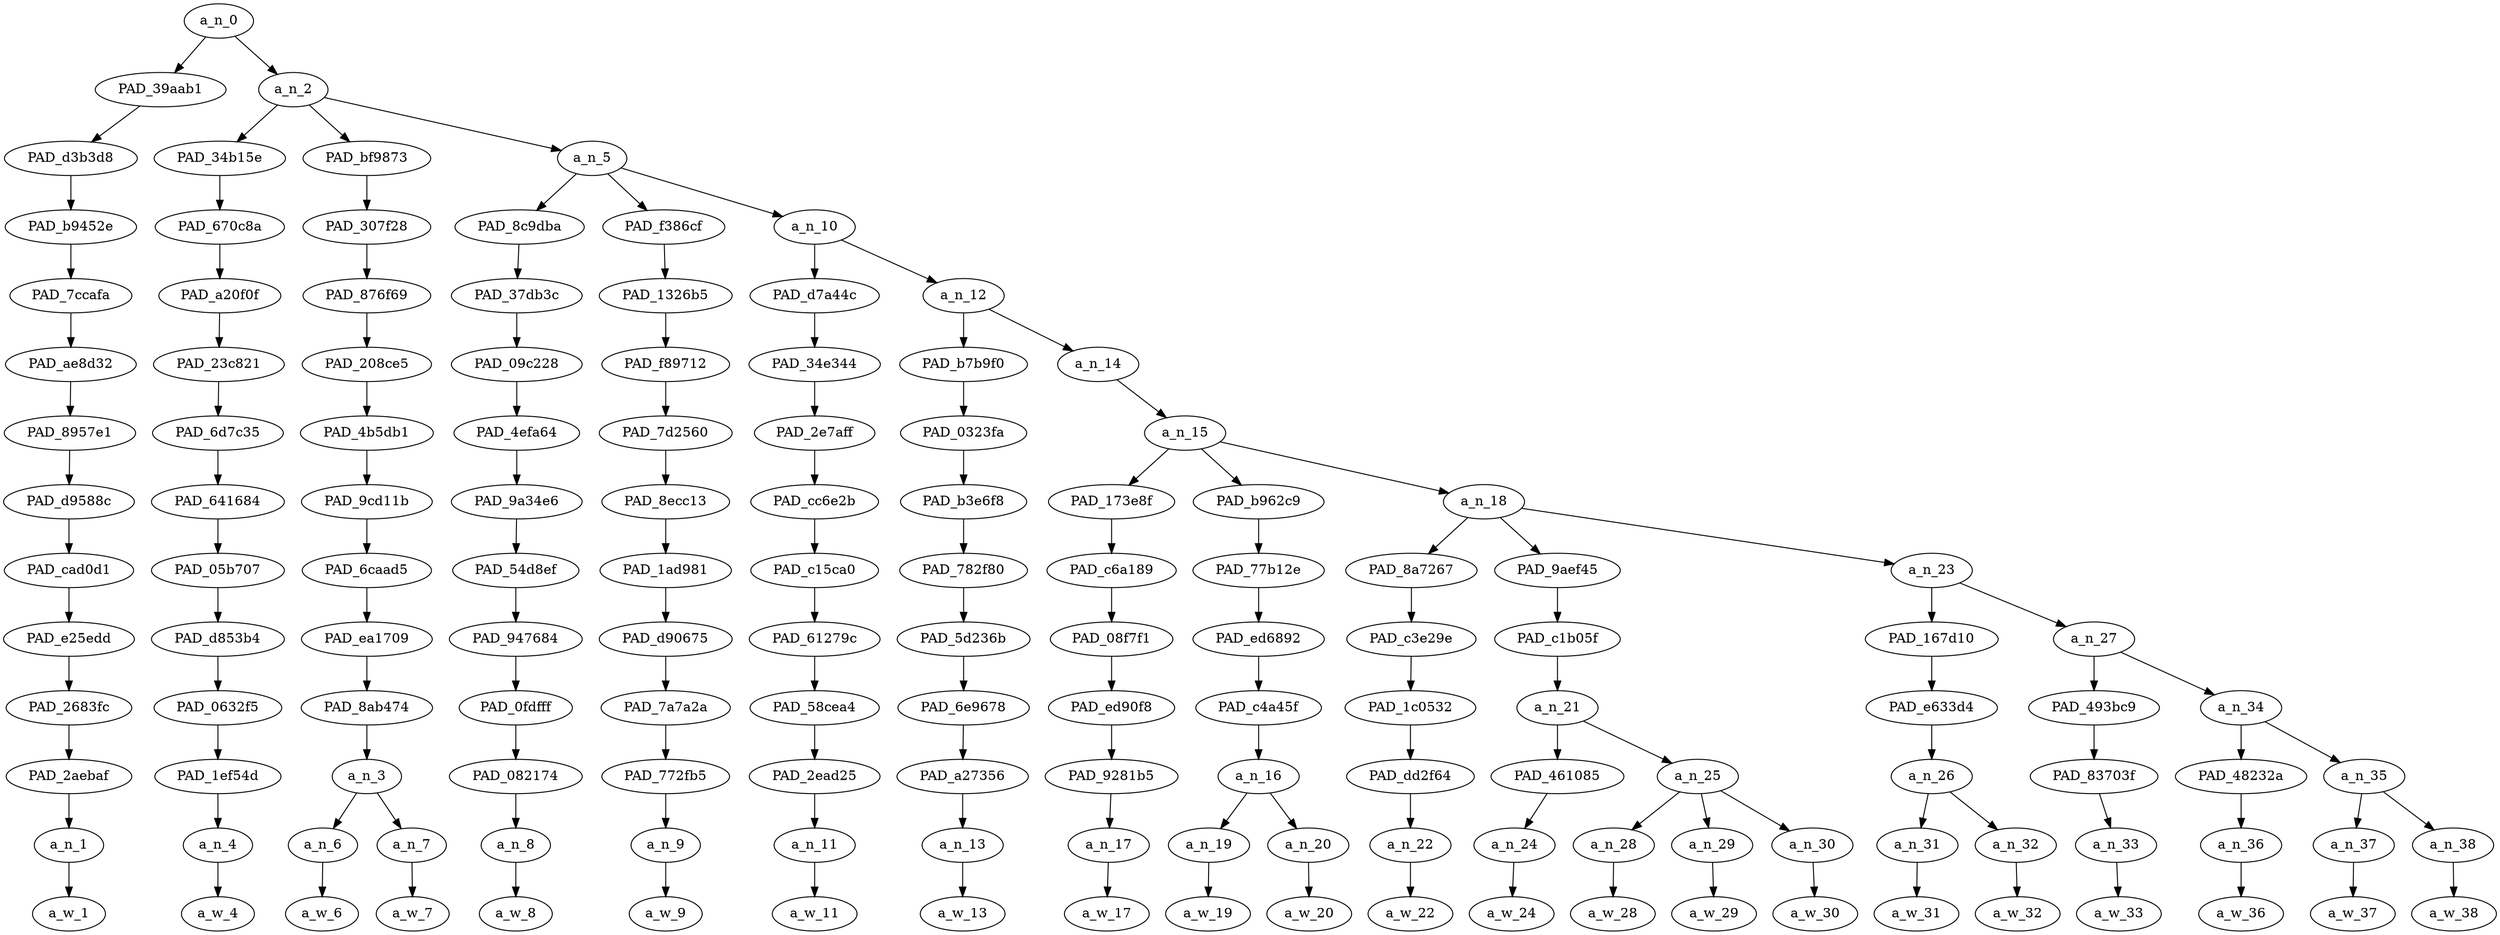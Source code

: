 strict digraph "" {
	a_n_0	[div_dir=1,
		index=0,
		level=13,
		pos="1.6686921296296298,13!",
		text_span="[0, 1, 2, 3, 4, 5, 6, 7, 8, 9, 10, 11, 12, 13, 14, 15, 16, 17, 18, 19, 20, 21]",
		value=0.99999998];
	PAD_39aab1	[div_dir=1,
		index=0,
		level=12,
		pos="0.0,12!",
		text_span="[0]",
		value=0.04140349];
	a_n_0 -> PAD_39aab1;
	a_n_2	[div_dir=1,
		index=1,
		level=12,
		pos="3.3373842592592595,12!",
		text_span="[1, 2, 3, 4, 5, 6, 7, 8, 9, 10, 11, 12, 13, 14, 15, 16, 17, 18, 19, 20, 21]",
		value=0.95779778];
	a_n_0 -> a_n_2;
	PAD_d3b3d8	[div_dir=1,
		index=0,
		level=11,
		pos="0.0,11!",
		text_span="[0]",
		value=0.04140349];
	PAD_39aab1 -> PAD_d3b3d8;
	PAD_b9452e	[div_dir=1,
		index=0,
		level=10,
		pos="0.0,10!",
		text_span="[0]",
		value=0.04140349];
	PAD_d3b3d8 -> PAD_b9452e;
	PAD_7ccafa	[div_dir=1,
		index=0,
		level=9,
		pos="0.0,9!",
		text_span="[0]",
		value=0.04140349];
	PAD_b9452e -> PAD_7ccafa;
	PAD_ae8d32	[div_dir=1,
		index=0,
		level=8,
		pos="0.0,8!",
		text_span="[0]",
		value=0.04140349];
	PAD_7ccafa -> PAD_ae8d32;
	PAD_8957e1	[div_dir=1,
		index=0,
		level=7,
		pos="0.0,7!",
		text_span="[0]",
		value=0.04140349];
	PAD_ae8d32 -> PAD_8957e1;
	PAD_d9588c	[div_dir=1,
		index=0,
		level=6,
		pos="0.0,6!",
		text_span="[0]",
		value=0.04140349];
	PAD_8957e1 -> PAD_d9588c;
	PAD_cad0d1	[div_dir=1,
		index=0,
		level=5,
		pos="0.0,5!",
		text_span="[0]",
		value=0.04140349];
	PAD_d9588c -> PAD_cad0d1;
	PAD_e25edd	[div_dir=1,
		index=0,
		level=4,
		pos="0.0,4!",
		text_span="[0]",
		value=0.04140349];
	PAD_cad0d1 -> PAD_e25edd;
	PAD_2683fc	[div_dir=1,
		index=0,
		level=3,
		pos="0.0,3!",
		text_span="[0]",
		value=0.04140349];
	PAD_e25edd -> PAD_2683fc;
	PAD_2aebaf	[div_dir=1,
		index=0,
		level=2,
		pos="0.0,2!",
		text_span="[0]",
		value=0.04140349];
	PAD_2683fc -> PAD_2aebaf;
	a_n_1	[div_dir=1,
		index=0,
		level=1,
		pos="0.0,1!",
		text_span="[0]",
		value=0.04140349];
	PAD_2aebaf -> a_n_1;
	a_w_1	[div_dir=0,
		index=0,
		level=0,
		pos="0,0!",
		text_span="[0]",
		value=you];
	a_n_1 -> a_w_1;
	PAD_34b15e	[div_dir=1,
		index=2,
		level=11,
		pos="3.0,11!",
		text_span="[3]",
		value=0.02334731];
	a_n_2 -> PAD_34b15e;
	PAD_bf9873	[div_dir=1,
		index=1,
		level=11,
		pos="1.5,11!",
		text_span="[1, 2]",
		value=0.11504333];
	a_n_2 -> PAD_bf9873;
	a_n_5	[div_dir=1,
		index=3,
		level=11,
		pos="5.512152777777779,11!",
		text_span="[4, 5, 6, 7, 8, 9, 10, 11, 12, 13, 14, 15, 16, 17, 18, 19, 20, 21]",
		value=0.81865785];
	a_n_2 -> a_n_5;
	PAD_670c8a	[div_dir=1,
		index=2,
		level=10,
		pos="3.0,10!",
		text_span="[3]",
		value=0.02334731];
	PAD_34b15e -> PAD_670c8a;
	PAD_a20f0f	[div_dir=1,
		index=2,
		level=9,
		pos="3.0,9!",
		text_span="[3]",
		value=0.02334731];
	PAD_670c8a -> PAD_a20f0f;
	PAD_23c821	[div_dir=1,
		index=2,
		level=8,
		pos="3.0,8!",
		text_span="[3]",
		value=0.02334731];
	PAD_a20f0f -> PAD_23c821;
	PAD_6d7c35	[div_dir=1,
		index=2,
		level=7,
		pos="3.0,7!",
		text_span="[3]",
		value=0.02334731];
	PAD_23c821 -> PAD_6d7c35;
	PAD_641684	[div_dir=1,
		index=2,
		level=6,
		pos="3.0,6!",
		text_span="[3]",
		value=0.02334731];
	PAD_6d7c35 -> PAD_641684;
	PAD_05b707	[div_dir=1,
		index=2,
		level=5,
		pos="3.0,5!",
		text_span="[3]",
		value=0.02334731];
	PAD_641684 -> PAD_05b707;
	PAD_d853b4	[div_dir=1,
		index=2,
		level=4,
		pos="3.0,4!",
		text_span="[3]",
		value=0.02334731];
	PAD_05b707 -> PAD_d853b4;
	PAD_0632f5	[div_dir=1,
		index=2,
		level=3,
		pos="3.0,3!",
		text_span="[3]",
		value=0.02334731];
	PAD_d853b4 -> PAD_0632f5;
	PAD_1ef54d	[div_dir=1,
		index=2,
		level=2,
		pos="3.0,2!",
		text_span="[3]",
		value=0.02334731];
	PAD_0632f5 -> PAD_1ef54d;
	a_n_4	[div_dir=1,
		index=3,
		level=1,
		pos="3.0,1!",
		text_span="[3]",
		value=0.02334731];
	PAD_1ef54d -> a_n_4;
	a_w_4	[div_dir=0,
		index=3,
		level=0,
		pos="3,0!",
		text_span="[3]",
		value=and];
	a_n_4 -> a_w_4;
	PAD_307f28	[div_dir=1,
		index=1,
		level=10,
		pos="1.5,10!",
		text_span="[1, 2]",
		value=0.11504333];
	PAD_bf9873 -> PAD_307f28;
	PAD_876f69	[div_dir=1,
		index=1,
		level=9,
		pos="1.5,9!",
		text_span="[1, 2]",
		value=0.11504333];
	PAD_307f28 -> PAD_876f69;
	PAD_208ce5	[div_dir=1,
		index=1,
		level=8,
		pos="1.5,8!",
		text_span="[1, 2]",
		value=0.11504333];
	PAD_876f69 -> PAD_208ce5;
	PAD_4b5db1	[div_dir=1,
		index=1,
		level=7,
		pos="1.5,7!",
		text_span="[1, 2]",
		value=0.11504333];
	PAD_208ce5 -> PAD_4b5db1;
	PAD_9cd11b	[div_dir=1,
		index=1,
		level=6,
		pos="1.5,6!",
		text_span="[1, 2]",
		value=0.11504333];
	PAD_4b5db1 -> PAD_9cd11b;
	PAD_6caad5	[div_dir=1,
		index=1,
		level=5,
		pos="1.5,5!",
		text_span="[1, 2]",
		value=0.11504333];
	PAD_9cd11b -> PAD_6caad5;
	PAD_ea1709	[div_dir=1,
		index=1,
		level=4,
		pos="1.5,4!",
		text_span="[1, 2]",
		value=0.11504333];
	PAD_6caad5 -> PAD_ea1709;
	PAD_8ab474	[div_dir=1,
		index=1,
		level=3,
		pos="1.5,3!",
		text_span="[1, 2]",
		value=0.11504333];
	PAD_ea1709 -> PAD_8ab474;
	a_n_3	[div_dir=1,
		index=1,
		level=2,
		pos="1.5,2!",
		text_span="[1, 2]",
		value=0.11504333];
	PAD_8ab474 -> a_n_3;
	a_n_6	[div_dir=-1,
		index=1,
		level=1,
		pos="1.0,1!",
		text_span="[1]",
		value=0.03091701];
	a_n_3 -> a_n_6;
	a_n_7	[div_dir=1,
		index=2,
		level=1,
		pos="2.0,1!",
		text_span="[2]",
		value=0.08400898];
	a_n_3 -> a_n_7;
	a_w_6	[div_dir=0,
		index=1,
		level=0,
		pos="1,0!",
		text_span="[1]",
		value=are];
	a_n_6 -> a_w_6;
	a_w_7	[div_dir=0,
		index=2,
		level=0,
		pos="2,0!",
		text_span="[2]",
		value=retarded];
	a_n_7 -> a_w_7;
	PAD_8c9dba	[div_dir=1,
		index=3,
		level=10,
		pos="4.0,10!",
		text_span="[4]",
		value=0.02114112];
	a_n_5 -> PAD_8c9dba;
	PAD_f386cf	[div_dir=-1,
		index=4,
		level=10,
		pos="5.0,10!",
		text_span="[5]",
		value=0.01901709];
	a_n_5 -> PAD_f386cf;
	a_n_10	[div_dir=1,
		index=5,
		level=10,
		pos="7.536458333333334,10!",
		text_span="[6, 7, 8, 9, 10, 11, 12, 13, 14, 15, 16, 17, 18, 19, 20, 21]",
		value=0.77772135];
	a_n_5 -> a_n_10;
	PAD_37db3c	[div_dir=1,
		index=3,
		level=9,
		pos="4.0,9!",
		text_span="[4]",
		value=0.02114112];
	PAD_8c9dba -> PAD_37db3c;
	PAD_09c228	[div_dir=1,
		index=3,
		level=8,
		pos="4.0,8!",
		text_span="[4]",
		value=0.02114112];
	PAD_37db3c -> PAD_09c228;
	PAD_4efa64	[div_dir=1,
		index=3,
		level=7,
		pos="4.0,7!",
		text_span="[4]",
		value=0.02114112];
	PAD_09c228 -> PAD_4efa64;
	PAD_9a34e6	[div_dir=1,
		index=3,
		level=6,
		pos="4.0,6!",
		text_span="[4]",
		value=0.02114112];
	PAD_4efa64 -> PAD_9a34e6;
	PAD_54d8ef	[div_dir=1,
		index=3,
		level=5,
		pos="4.0,5!",
		text_span="[4]",
		value=0.02114112];
	PAD_9a34e6 -> PAD_54d8ef;
	PAD_947684	[div_dir=1,
		index=3,
		level=4,
		pos="4.0,4!",
		text_span="[4]",
		value=0.02114112];
	PAD_54d8ef -> PAD_947684;
	PAD_0fdfff	[div_dir=1,
		index=3,
		level=3,
		pos="4.0,3!",
		text_span="[4]",
		value=0.02114112];
	PAD_947684 -> PAD_0fdfff;
	PAD_082174	[div_dir=1,
		index=3,
		level=2,
		pos="4.0,2!",
		text_span="[4]",
		value=0.02114112];
	PAD_0fdfff -> PAD_082174;
	a_n_8	[div_dir=1,
		index=4,
		level=1,
		pos="4.0,1!",
		text_span="[4]",
		value=0.02114112];
	PAD_082174 -> a_n_8;
	a_w_8	[div_dir=0,
		index=4,
		level=0,
		pos="4,0!",
		text_span="[4]",
		value=do];
	a_n_8 -> a_w_8;
	PAD_1326b5	[div_dir=-1,
		index=4,
		level=9,
		pos="5.0,9!",
		text_span="[5]",
		value=0.01901709];
	PAD_f386cf -> PAD_1326b5;
	PAD_f89712	[div_dir=-1,
		index=4,
		level=8,
		pos="5.0,8!",
		text_span="[5]",
		value=0.01901709];
	PAD_1326b5 -> PAD_f89712;
	PAD_7d2560	[div_dir=-1,
		index=4,
		level=7,
		pos="5.0,7!",
		text_span="[5]",
		value=0.01901709];
	PAD_f89712 -> PAD_7d2560;
	PAD_8ecc13	[div_dir=-1,
		index=4,
		level=6,
		pos="5.0,6!",
		text_span="[5]",
		value=0.01901709];
	PAD_7d2560 -> PAD_8ecc13;
	PAD_1ad981	[div_dir=-1,
		index=4,
		level=5,
		pos="5.0,5!",
		text_span="[5]",
		value=0.01901709];
	PAD_8ecc13 -> PAD_1ad981;
	PAD_d90675	[div_dir=-1,
		index=4,
		level=4,
		pos="5.0,4!",
		text_span="[5]",
		value=0.01901709];
	PAD_1ad981 -> PAD_d90675;
	PAD_7a7a2a	[div_dir=-1,
		index=4,
		level=3,
		pos="5.0,3!",
		text_span="[5]",
		value=0.01901709];
	PAD_d90675 -> PAD_7a7a2a;
	PAD_772fb5	[div_dir=-1,
		index=4,
		level=2,
		pos="5.0,2!",
		text_span="[5]",
		value=0.01901709];
	PAD_7a7a2a -> PAD_772fb5;
	a_n_9	[div_dir=-1,
		index=5,
		level=1,
		pos="5.0,1!",
		text_span="[5]",
		value=0.01901709];
	PAD_772fb5 -> a_n_9;
	a_w_9	[div_dir=0,
		index=5,
		level=0,
		pos="5,0!",
		text_span="[5]",
		value=not];
	a_n_9 -> a_w_9;
	PAD_d7a44c	[div_dir=1,
		index=5,
		level=9,
		pos="6.0,9!",
		text_span="[6]",
		value=0.02341764];
	a_n_10 -> PAD_d7a44c;
	a_n_12	[div_dir=1,
		index=6,
		level=9,
		pos="9.072916666666668,9!",
		text_span="[7, 8, 9, 10, 11, 12, 13, 14, 15, 16, 17, 18, 19, 20, 21]",
		value=0.75350456];
	a_n_10 -> a_n_12;
	PAD_34e344	[div_dir=1,
		index=5,
		level=8,
		pos="6.0,8!",
		text_span="[6]",
		value=0.02341764];
	PAD_d7a44c -> PAD_34e344;
	PAD_2e7aff	[div_dir=1,
		index=5,
		level=7,
		pos="6.0,7!",
		text_span="[6]",
		value=0.02341764];
	PAD_34e344 -> PAD_2e7aff;
	PAD_cc6e2b	[div_dir=1,
		index=5,
		level=6,
		pos="6.0,6!",
		text_span="[6]",
		value=0.02341764];
	PAD_2e7aff -> PAD_cc6e2b;
	PAD_c15ca0	[div_dir=1,
		index=5,
		level=5,
		pos="6.0,5!",
		text_span="[6]",
		value=0.02341764];
	PAD_cc6e2b -> PAD_c15ca0;
	PAD_61279c	[div_dir=1,
		index=5,
		level=4,
		pos="6.0,4!",
		text_span="[6]",
		value=0.02341764];
	PAD_c15ca0 -> PAD_61279c;
	PAD_58cea4	[div_dir=1,
		index=5,
		level=3,
		pos="6.0,3!",
		text_span="[6]",
		value=0.02341764];
	PAD_61279c -> PAD_58cea4;
	PAD_2ead25	[div_dir=1,
		index=5,
		level=2,
		pos="6.0,2!",
		text_span="[6]",
		value=0.02341764];
	PAD_58cea4 -> PAD_2ead25;
	a_n_11	[div_dir=1,
		index=6,
		level=1,
		pos="6.0,1!",
		text_span="[6]",
		value=0.02341764];
	PAD_2ead25 -> a_n_11;
	a_w_11	[div_dir=0,
		index=6,
		level=0,
		pos="6,0!",
		text_span="[6]",
		value=know];
	a_n_11 -> a_w_11;
	PAD_b7b9f0	[div_dir=1,
		index=6,
		level=8,
		pos="7.0,8!",
		text_span="[7]",
		value=0.02896708];
	a_n_12 -> PAD_b7b9f0;
	a_n_14	[div_dir=1,
		index=7,
		level=8,
		pos="11.145833333333334,8!",
		text_span="[8, 9, 10, 11, 12, 13, 14, 15, 16, 17, 18, 19, 20, 21]",
		value=0.72374611];
	a_n_12 -> a_n_14;
	PAD_0323fa	[div_dir=1,
		index=6,
		level=7,
		pos="7.0,7!",
		text_span="[7]",
		value=0.02896708];
	PAD_b7b9f0 -> PAD_0323fa;
	PAD_b3e6f8	[div_dir=1,
		index=6,
		level=6,
		pos="7.0,6!",
		text_span="[7]",
		value=0.02896708];
	PAD_0323fa -> PAD_b3e6f8;
	PAD_782f80	[div_dir=1,
		index=6,
		level=5,
		pos="7.0,5!",
		text_span="[7]",
		value=0.02896708];
	PAD_b3e6f8 -> PAD_782f80;
	PAD_5d236b	[div_dir=1,
		index=6,
		level=4,
		pos="7.0,4!",
		text_span="[7]",
		value=0.02896708];
	PAD_782f80 -> PAD_5d236b;
	PAD_6e9678	[div_dir=1,
		index=6,
		level=3,
		pos="7.0,3!",
		text_span="[7]",
		value=0.02896708];
	PAD_5d236b -> PAD_6e9678;
	PAD_a27356	[div_dir=1,
		index=6,
		level=2,
		pos="7.0,2!",
		text_span="[7]",
		value=0.02896708];
	PAD_6e9678 -> PAD_a27356;
	a_n_13	[div_dir=1,
		index=7,
		level=1,
		pos="7.0,1!",
		text_span="[7]",
		value=0.02896708];
	PAD_a27356 -> a_n_13;
	a_w_13	[div_dir=0,
		index=7,
		level=0,
		pos="7,0!",
		text_span="[7]",
		value=what];
	a_n_13 -> a_w_13;
	a_n_15	[div_dir=1,
		index=7,
		level=7,
		pos="11.145833333333334,7!",
		text_span="[8, 9, 10, 11, 12, 13, 14, 15, 16, 17, 18, 19, 20, 21]",
		value=0.72299748];
	a_n_14 -> a_n_15;
	PAD_173e8f	[div_dir=1,
		index=8,
		level=6,
		pos="10.0,6!",
		text_span="[10]",
		value=0.02453015];
	a_n_15 -> PAD_173e8f;
	PAD_b962c9	[div_dir=-1,
		index=7,
		level=6,
		pos="8.5,6!",
		text_span="[8, 9]",
		value=0.08613609];
	a_n_15 -> PAD_b962c9;
	a_n_18	[div_dir=1,
		index=9,
		level=6,
		pos="14.9375,6!",
		text_span="[11, 12, 13, 14, 15, 16, 17, 18, 19, 20, 21]",
		value=0.61158260];
	a_n_15 -> a_n_18;
	PAD_c6a189	[div_dir=1,
		index=8,
		level=5,
		pos="10.0,5!",
		text_span="[10]",
		value=0.02453015];
	PAD_173e8f -> PAD_c6a189;
	PAD_08f7f1	[div_dir=1,
		index=8,
		level=4,
		pos="10.0,4!",
		text_span="[10]",
		value=0.02453015];
	PAD_c6a189 -> PAD_08f7f1;
	PAD_ed90f8	[div_dir=1,
		index=8,
		level=3,
		pos="10.0,3!",
		text_span="[10]",
		value=0.02453015];
	PAD_08f7f1 -> PAD_ed90f8;
	PAD_9281b5	[div_dir=1,
		index=8,
		level=2,
		pos="10.0,2!",
		text_span="[10]",
		value=0.02453015];
	PAD_ed90f8 -> PAD_9281b5;
	a_n_17	[div_dir=1,
		index=10,
		level=1,
		pos="10.0,1!",
		text_span="[10]",
		value=0.02453015];
	PAD_9281b5 -> a_n_17;
	a_w_17	[div_dir=0,
		index=10,
		level=0,
		pos="10,0!",
		text_span="[10]",
		value=or];
	a_n_17 -> a_w_17;
	PAD_77b12e	[div_dir=-1,
		index=7,
		level=5,
		pos="8.5,5!",
		text_span="[8, 9]",
		value=0.08613609];
	PAD_b962c9 -> PAD_77b12e;
	PAD_ed6892	[div_dir=-1,
		index=7,
		level=4,
		pos="8.5,4!",
		text_span="[8, 9]",
		value=0.08613609];
	PAD_77b12e -> PAD_ed6892;
	PAD_c4a45f	[div_dir=-1,
		index=7,
		level=3,
		pos="8.5,3!",
		text_span="[8, 9]",
		value=0.08613609];
	PAD_ed6892 -> PAD_c4a45f;
	a_n_16	[div_dir=-1,
		index=7,
		level=2,
		pos="8.5,2!",
		text_span="[8, 9]",
		value=0.08613609];
	PAD_c4a45f -> a_n_16;
	a_n_19	[div_dir=-1,
		index=8,
		level=1,
		pos="8.0,1!",
		text_span="[8]",
		value=0.05649454];
	a_n_16 -> a_n_19;
	a_n_20	[div_dir=1,
		index=9,
		level=1,
		pos="9.0,1!",
		text_span="[9]",
		value=0.02935492];
	a_n_16 -> a_n_20;
	a_w_19	[div_dir=0,
		index=8,
		level=0,
		pos="8,0!",
		text_span="[8]",
		value=reply];
	a_n_19 -> a_w_19;
	a_w_20	[div_dir=0,
		index=9,
		level=0,
		pos="9,0!",
		text_span="[9]",
		value=mean];
	a_n_20 -> a_w_20;
	PAD_8a7267	[div_dir=1,
		index=10,
		level=5,
		pos="15.0,5!",
		text_span="[15]",
		value=0.03239000];
	a_n_18 -> PAD_8a7267;
	PAD_9aef45	[div_dir=1,
		index=9,
		level=5,
		pos="12.0,5!",
		text_span="[11, 12, 13, 14]",
		value=0.16512514];
	a_n_18 -> PAD_9aef45;
	a_n_23	[div_dir=1,
		index=11,
		level=5,
		pos="17.8125,5!",
		text_span="[16, 17, 18, 19, 20, 21]",
		value=0.41318197];
	a_n_18 -> a_n_23;
	PAD_c3e29e	[div_dir=1,
		index=10,
		level=4,
		pos="15.0,4!",
		text_span="[15]",
		value=0.03239000];
	PAD_8a7267 -> PAD_c3e29e;
	PAD_1c0532	[div_dir=1,
		index=10,
		level=3,
		pos="15.0,3!",
		text_span="[15]",
		value=0.03239000];
	PAD_c3e29e -> PAD_1c0532;
	PAD_dd2f64	[div_dir=1,
		index=11,
		level=2,
		pos="15.0,2!",
		text_span="[15]",
		value=0.03239000];
	PAD_1c0532 -> PAD_dd2f64;
	a_n_22	[div_dir=1,
		index=15,
		level=1,
		pos="15.0,1!",
		text_span="[15]",
		value=0.03239000];
	PAD_dd2f64 -> a_n_22;
	a_w_22	[div_dir=0,
		index=15,
		level=0,
		pos="15,0!",
		text_span="[15]",
		value=suck];
	a_n_22 -> a_w_22;
	PAD_c1b05f	[div_dir=1,
		index=9,
		level=4,
		pos="12.0,4!",
		text_span="[11, 12, 13, 14]",
		value=0.16512514];
	PAD_9aef45 -> PAD_c1b05f;
	a_n_21	[div_dir=1,
		index=9,
		level=3,
		pos="12.0,3!",
		text_span="[11, 12, 13, 14]",
		value=0.16512514];
	PAD_c1b05f -> a_n_21;
	PAD_461085	[div_dir=-1,
		index=9,
		level=2,
		pos="11.0,2!",
		text_span="[11]",
		value=0.02209057];
	a_n_21 -> PAD_461085;
	a_n_25	[div_dir=1,
		index=10,
		level=2,
		pos="13.0,2!",
		text_span="[12, 13, 14]",
		value=0.14269121];
	a_n_21 -> a_n_25;
	a_n_24	[div_dir=-1,
		index=11,
		level=1,
		pos="11.0,1!",
		text_span="[11]",
		value=0.02209057];
	PAD_461085 -> a_n_24;
	a_w_24	[div_dir=0,
		index=11,
		level=0,
		pos="11,0!",
		text_span="[11]",
		value=are1];
	a_n_24 -> a_w_24;
	a_n_28	[div_dir=1,
		index=12,
		level=1,
		pos="12.0,1!",
		text_span="[12]",
		value=0.02295539];
	a_n_25 -> a_n_28;
	a_n_29	[div_dir=1,
		index=13,
		level=1,
		pos="13.0,1!",
		text_span="[13]",
		value=0.03256015];
	a_n_25 -> a_n_29;
	a_n_30	[div_dir=1,
		index=14,
		level=1,
		pos="14.0,1!",
		text_span="[14]",
		value=0.08679071];
	a_n_25 -> a_n_30;
	a_w_28	[div_dir=0,
		index=12,
		level=0,
		pos="12,0!",
		text_span="[12]",
		value=a];
	a_n_28 -> a_w_28;
	a_w_29	[div_dir=0,
		index=13,
		level=0,
		pos="13,0!",
		text_span="[13]",
		value=shitty];
	a_n_29 -> a_w_29;
	a_w_30	[div_dir=0,
		index=14,
		level=0,
		pos="14,0!",
		text_span="[14]",
		value=troller];
	a_n_30 -> a_w_30;
	PAD_167d10	[div_dir=1,
		index=11,
		level=4,
		pos="16.5,4!",
		text_span="[16, 17]",
		value=0.05809517];
	a_n_23 -> PAD_167d10;
	a_n_27	[div_dir=1,
		index=12,
		level=4,
		pos="19.125,4!",
		text_span="[18, 19, 20, 21]",
		value=0.35426916];
	a_n_23 -> a_n_27;
	PAD_e633d4	[div_dir=1,
		index=11,
		level=3,
		pos="16.5,3!",
		text_span="[16, 17]",
		value=0.05809517];
	PAD_167d10 -> PAD_e633d4;
	a_n_26	[div_dir=1,
		index=12,
		level=2,
		pos="16.5,2!",
		text_span="[16, 17]",
		value=0.05809517];
	PAD_e633d4 -> a_n_26;
	a_n_31	[div_dir=1,
		index=16,
		level=1,
		pos="16.0,1!",
		text_span="[16]",
		value=0.02656104];
	a_n_26 -> a_n_31;
	a_n_32	[div_dir=1,
		index=17,
		level=1,
		pos="17.0,1!",
		text_span="[17]",
		value=0.03137993];
	a_n_26 -> a_n_32;
	a_w_31	[div_dir=0,
		index=16,
		level=0,
		pos="16,0!",
		text_span="[16]",
		value=a1];
	a_n_31 -> a_w_31;
	a_w_32	[div_dir=0,
		index=17,
		level=0,
		pos="17,0!",
		text_span="[17]",
		value=bag];
	a_n_32 -> a_w_32;
	PAD_493bc9	[div_dir=1,
		index=12,
		level=3,
		pos="18.0,3!",
		text_span="[18]",
		value=0.02948802];
	a_n_27 -> PAD_493bc9;
	a_n_34	[div_dir=1,
		index=13,
		level=3,
		pos="20.25,3!",
		text_span="[19, 20, 21]",
		value=0.32394718];
	a_n_27 -> a_n_34;
	PAD_83703f	[div_dir=1,
		index=13,
		level=2,
		pos="18.0,2!",
		text_span="[18]",
		value=0.02948802];
	PAD_493bc9 -> PAD_83703f;
	a_n_33	[div_dir=1,
		index=18,
		level=1,
		pos="18.0,1!",
		text_span="[18]",
		value=0.02948802];
	PAD_83703f -> a_n_33;
	a_w_33	[div_dir=0,
		index=18,
		level=0,
		pos="18,0!",
		text_span="[18]",
		value=of];
	a_n_33 -> a_w_33;
	PAD_48232a	[div_dir=1,
		index=15,
		level=2,
		pos="21.0,2!",
		text_span="[21]",
		value=0.10894195];
	a_n_34 -> PAD_48232a;
	a_n_35	[div_dir=1,
		index=14,
		level=2,
		pos="19.5,2!",
		text_span="[19, 20]",
		value=0.21421267];
	a_n_34 -> a_n_35;
	a_n_36	[div_dir=1,
		index=21,
		level=1,
		pos="21.0,1!",
		text_span="[21]",
		value=0.10894195];
	PAD_48232a -> a_n_36;
	a_w_36	[div_dir=0,
		index=21,
		level=0,
		pos="21,0!",
		text_span="[21]",
		value=faggot];
	a_n_36 -> a_w_36;
	a_n_37	[div_dir=1,
		index=19,
		level=1,
		pos="19.0,1!",
		text_span="[19]",
		value=0.11384341];
	a_n_35 -> a_n_37;
	a_n_38	[div_dir=1,
		index=20,
		level=1,
		pos="20.0,1!",
		text_span="[20]",
		value=0.09945401];
	a_n_35 -> a_n_38;
	a_w_37	[div_dir=0,
		index=19,
		level=0,
		pos="19,0!",
		text_span="[19]",
		value=nigger];
	a_n_37 -> a_w_37;
	a_w_38	[div_dir=0,
		index=20,
		level=0,
		pos="20,0!",
		text_span="[20]",
		value=dicks];
	a_n_38 -> a_w_38;
}
